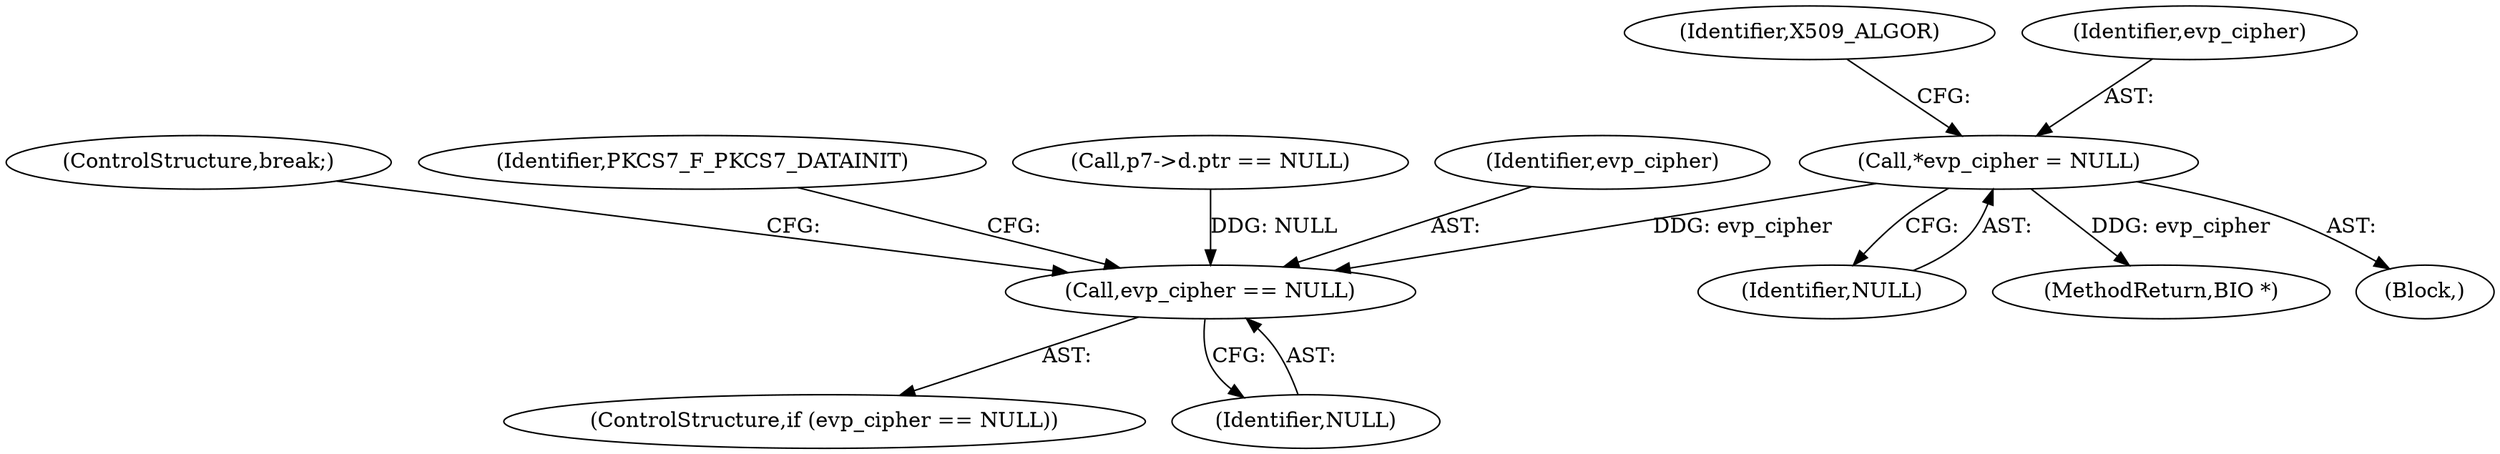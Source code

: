 digraph "0_openssl_c0334c2c92dd1bc3ad8138ba6e74006c3631b0f9@pointer" {
"1000119" [label="(Call,*evp_cipher = NULL)"];
"1000182" [label="(Call,evp_cipher == NULL)"];
"1000190" [label="(ControlStructure,break;)"];
"1000125" [label="(Identifier,X509_ALGOR)"];
"1000119" [label="(Call,*evp_cipher = NULL)"];
"1000182" [label="(Call,evp_cipher == NULL)"];
"1000121" [label="(Identifier,NULL)"];
"1000120" [label="(Identifier,evp_cipher)"];
"1000181" [label="(ControlStructure,if (evp_cipher == NULL))"];
"1000219" [label="(MethodReturn,BIO *)"];
"1000104" [label="(Block,)"];
"1000187" [label="(Identifier,PKCS7_F_PKCS7_DATAINIT)"];
"1000157" [label="(Call,p7->d.ptr == NULL)"];
"1000183" [label="(Identifier,evp_cipher)"];
"1000184" [label="(Identifier,NULL)"];
"1000119" -> "1000104"  [label="AST: "];
"1000119" -> "1000121"  [label="CFG: "];
"1000120" -> "1000119"  [label="AST: "];
"1000121" -> "1000119"  [label="AST: "];
"1000125" -> "1000119"  [label="CFG: "];
"1000119" -> "1000219"  [label="DDG: evp_cipher"];
"1000119" -> "1000182"  [label="DDG: evp_cipher"];
"1000182" -> "1000181"  [label="AST: "];
"1000182" -> "1000184"  [label="CFG: "];
"1000183" -> "1000182"  [label="AST: "];
"1000184" -> "1000182"  [label="AST: "];
"1000187" -> "1000182"  [label="CFG: "];
"1000190" -> "1000182"  [label="CFG: "];
"1000157" -> "1000182"  [label="DDG: NULL"];
}
